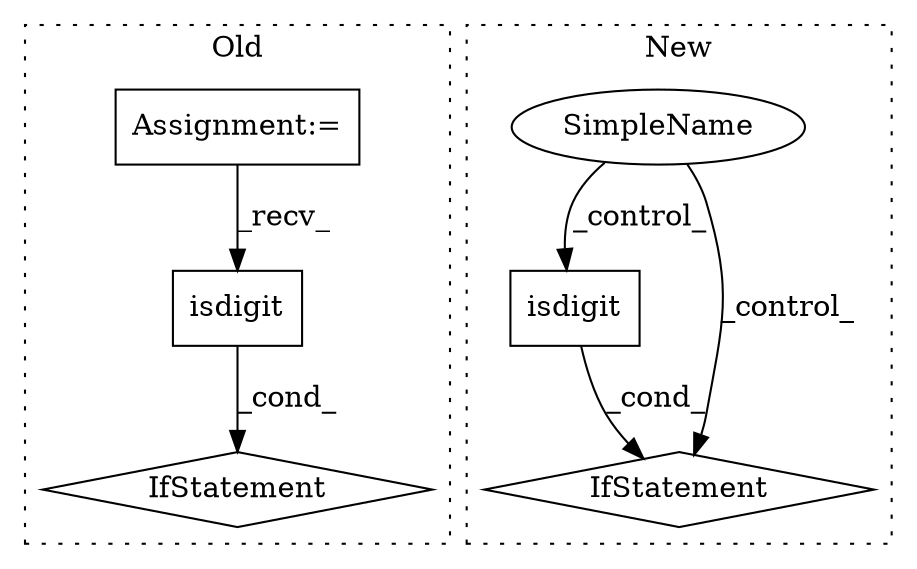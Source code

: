 digraph G {
subgraph cluster0 {
1 [label="isdigit" a="32" s="12727" l="9" shape="box"];
3 [label="IfStatement" a="25" s="12718,12745" l="4,2" shape="diamond"];
6 [label="Assignment:=" a="7" s="12230" l="4" shape="box"];
label = "Old";
style="dotted";
}
subgraph cluster1 {
2 [label="isdigit" a="32" s="12211" l="9" shape="box"];
4 [label="IfStatement" a="25" s="12200,12220" l="4,2" shape="diamond"];
5 [label="SimpleName" a="42" s="" l="" shape="ellipse"];
label = "New";
style="dotted";
}
1 -> 3 [label="_cond_"];
2 -> 4 [label="_cond_"];
5 -> 2 [label="_control_"];
5 -> 4 [label="_control_"];
6 -> 1 [label="_recv_"];
}